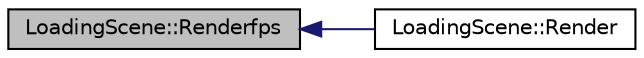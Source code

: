 digraph "LoadingScene::Renderfps"
{
  bgcolor="transparent";
  edge [fontname="Helvetica",fontsize="10",labelfontname="Helvetica",labelfontsize="10"];
  node [fontname="Helvetica",fontsize="10",shape=record];
  rankdir="LR";
  Node1 [label="LoadingScene::Renderfps",height=0.2,width=0.4,color="black", fillcolor="grey75", style="filled", fontcolor="black"];
  Node1 -> Node2 [dir="back",color="midnightblue",fontsize="10",style="solid",fontname="Helvetica"];
  Node2 [label="LoadingScene::Render",height=0.2,width=0.4,color="black",URL="$classLoadingScene.html#a20d69f97ec73d55519a3481f32dd804b"];
}
